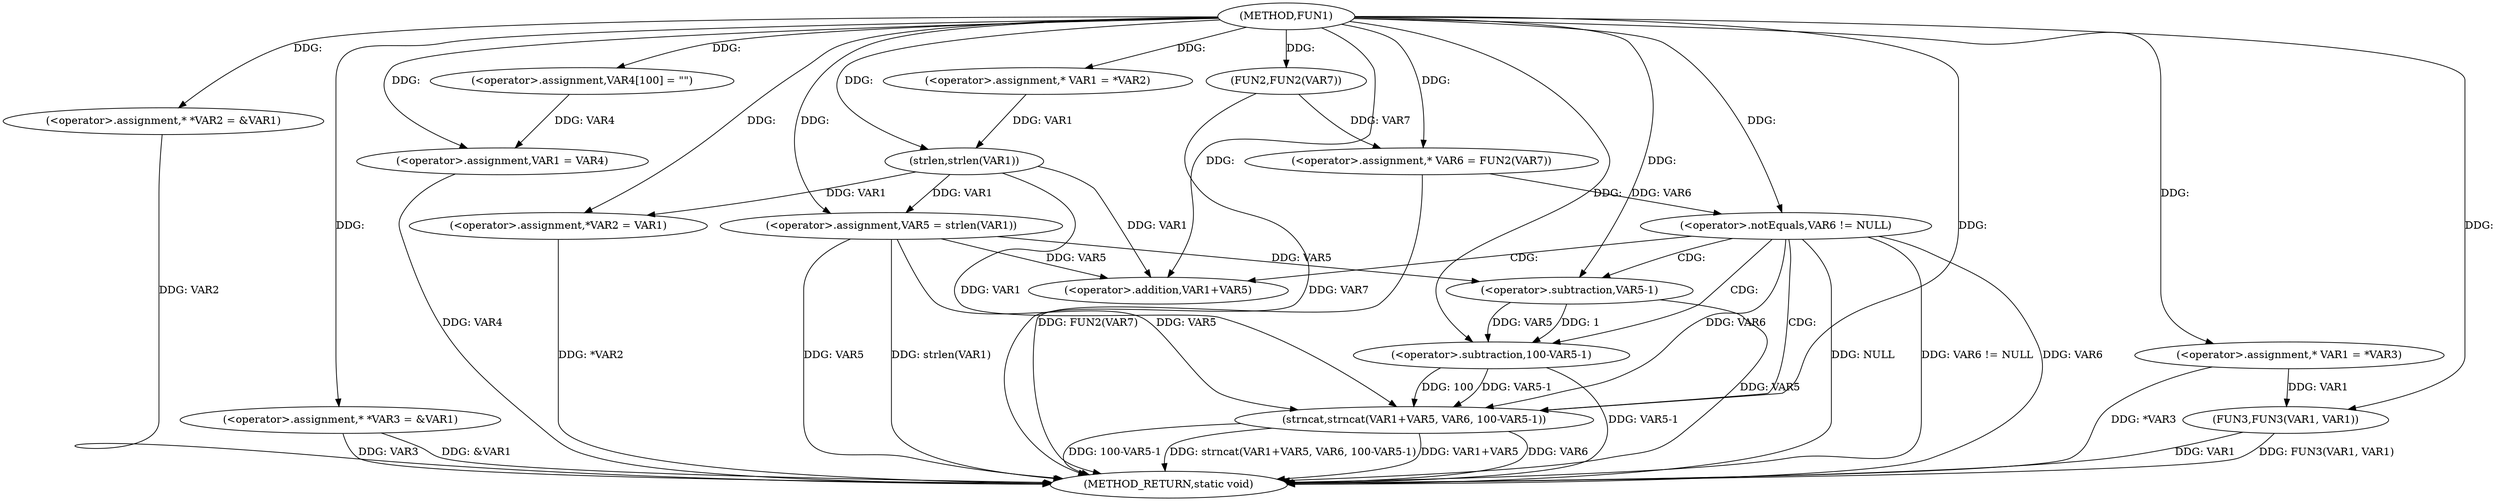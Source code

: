 digraph FUN1 {  
"1000100" [label = "(METHOD,FUN1)" ]
"1000165" [label = "(METHOD_RETURN,static void)" ]
"1000104" [label = "(<operator>.assignment,* *VAR2 = &VAR1)" ]
"1000109" [label = "(<operator>.assignment,* *VAR3 = &VAR1)" ]
"1000114" [label = "(<operator>.assignment,VAR4[100] = \"\")" ]
"1000117" [label = "(<operator>.assignment,VAR1 = VAR4)" ]
"1000122" [label = "(<operator>.assignment,* VAR1 = *VAR2)" ]
"1000128" [label = "(<operator>.assignment,VAR5 = strlen(VAR1))" ]
"1000130" [label = "(strlen,strlen(VAR1))" ]
"1000133" [label = "(<operator>.assignment,* VAR6 = FUN2(VAR7))" ]
"1000135" [label = "(FUN2,FUN2(VAR7))" ]
"1000138" [label = "(<operator>.notEquals,VAR6 != NULL)" ]
"1000142" [label = "(strncat,strncat(VAR1+VAR5, VAR6, 100-VAR5-1))" ]
"1000143" [label = "(<operator>.addition,VAR1+VAR5)" ]
"1000147" [label = "(<operator>.subtraction,100-VAR5-1)" ]
"1000149" [label = "(<operator>.subtraction,VAR5-1)" ]
"1000152" [label = "(<operator>.assignment,*VAR2 = VAR1)" ]
"1000158" [label = "(<operator>.assignment,* VAR1 = *VAR3)" ]
"1000162" [label = "(FUN3,FUN3(VAR1, VAR1))" ]
  "1000142" -> "1000165"  [ label = "DDG: strncat(VAR1+VAR5, VAR6, 100-VAR5-1)"] 
  "1000104" -> "1000165"  [ label = "DDG: VAR2"] 
  "1000138" -> "1000165"  [ label = "DDG: VAR6"] 
  "1000147" -> "1000165"  [ label = "DDG: VAR5-1"] 
  "1000152" -> "1000165"  [ label = "DDG: *VAR2"] 
  "1000149" -> "1000165"  [ label = "DDG: VAR5"] 
  "1000117" -> "1000165"  [ label = "DDG: VAR4"] 
  "1000128" -> "1000165"  [ label = "DDG: strlen(VAR1)"] 
  "1000162" -> "1000165"  [ label = "DDG: VAR1"] 
  "1000158" -> "1000165"  [ label = "DDG: *VAR3"] 
  "1000138" -> "1000165"  [ label = "DDG: NULL"] 
  "1000128" -> "1000165"  [ label = "DDG: VAR5"] 
  "1000133" -> "1000165"  [ label = "DDG: FUN2(VAR7)"] 
  "1000109" -> "1000165"  [ label = "DDG: VAR3"] 
  "1000142" -> "1000165"  [ label = "DDG: VAR1+VAR5"] 
  "1000135" -> "1000165"  [ label = "DDG: VAR7"] 
  "1000138" -> "1000165"  [ label = "DDG: VAR6 != NULL"] 
  "1000162" -> "1000165"  [ label = "DDG: FUN3(VAR1, VAR1)"] 
  "1000142" -> "1000165"  [ label = "DDG: VAR6"] 
  "1000142" -> "1000165"  [ label = "DDG: 100-VAR5-1"] 
  "1000109" -> "1000165"  [ label = "DDG: &VAR1"] 
  "1000100" -> "1000104"  [ label = "DDG: "] 
  "1000100" -> "1000109"  [ label = "DDG: "] 
  "1000100" -> "1000114"  [ label = "DDG: "] 
  "1000114" -> "1000117"  [ label = "DDG: VAR4"] 
  "1000100" -> "1000117"  [ label = "DDG: "] 
  "1000100" -> "1000122"  [ label = "DDG: "] 
  "1000130" -> "1000128"  [ label = "DDG: VAR1"] 
  "1000100" -> "1000128"  [ label = "DDG: "] 
  "1000122" -> "1000130"  [ label = "DDG: VAR1"] 
  "1000100" -> "1000130"  [ label = "DDG: "] 
  "1000135" -> "1000133"  [ label = "DDG: VAR7"] 
  "1000100" -> "1000133"  [ label = "DDG: "] 
  "1000100" -> "1000135"  [ label = "DDG: "] 
  "1000133" -> "1000138"  [ label = "DDG: VAR6"] 
  "1000100" -> "1000138"  [ label = "DDG: "] 
  "1000130" -> "1000142"  [ label = "DDG: VAR1"] 
  "1000100" -> "1000142"  [ label = "DDG: "] 
  "1000128" -> "1000142"  [ label = "DDG: VAR5"] 
  "1000130" -> "1000143"  [ label = "DDG: VAR1"] 
  "1000100" -> "1000143"  [ label = "DDG: "] 
  "1000128" -> "1000143"  [ label = "DDG: VAR5"] 
  "1000138" -> "1000142"  [ label = "DDG: VAR6"] 
  "1000147" -> "1000142"  [ label = "DDG: 100"] 
  "1000147" -> "1000142"  [ label = "DDG: VAR5-1"] 
  "1000100" -> "1000147"  [ label = "DDG: "] 
  "1000149" -> "1000147"  [ label = "DDG: VAR5"] 
  "1000149" -> "1000147"  [ label = "DDG: 1"] 
  "1000100" -> "1000149"  [ label = "DDG: "] 
  "1000128" -> "1000149"  [ label = "DDG: VAR5"] 
  "1000130" -> "1000152"  [ label = "DDG: VAR1"] 
  "1000100" -> "1000152"  [ label = "DDG: "] 
  "1000100" -> "1000158"  [ label = "DDG: "] 
  "1000158" -> "1000162"  [ label = "DDG: VAR1"] 
  "1000100" -> "1000162"  [ label = "DDG: "] 
  "1000138" -> "1000142"  [ label = "CDG: "] 
  "1000138" -> "1000147"  [ label = "CDG: "] 
  "1000138" -> "1000143"  [ label = "CDG: "] 
  "1000138" -> "1000149"  [ label = "CDG: "] 
}
